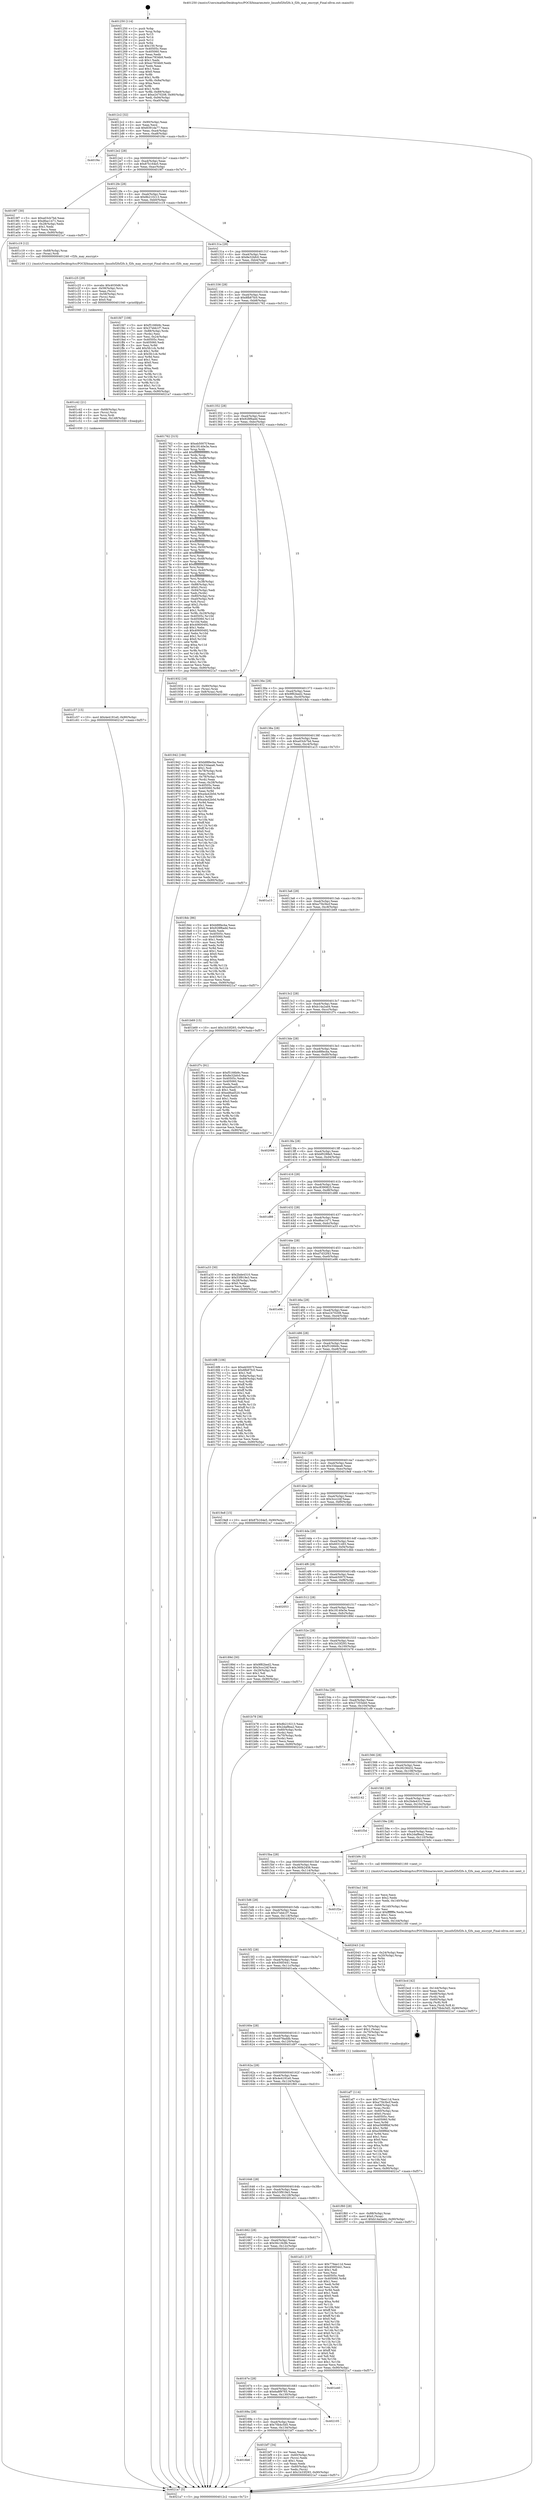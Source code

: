 digraph "0x401250" {
  label = "0x401250 (/mnt/c/Users/mathe/Desktop/tcc/POCII/binaries/extr_linuxfsf2fsf2fs.h_f2fs_may_encrypt_Final-ollvm.out::main(0))"
  labelloc = "t"
  node[shape=record]

  Entry [label="",width=0.3,height=0.3,shape=circle,fillcolor=black,style=filled]
  "0x4012c2" [label="{
     0x4012c2 [32]\l
     | [instrs]\l
     &nbsp;&nbsp;0x4012c2 \<+6\>: mov -0x90(%rbp),%eax\l
     &nbsp;&nbsp;0x4012c8 \<+2\>: mov %eax,%ecx\l
     &nbsp;&nbsp;0x4012ca \<+6\>: sub $0x8391da77,%ecx\l
     &nbsp;&nbsp;0x4012d0 \<+6\>: mov %eax,-0xa4(%rbp)\l
     &nbsp;&nbsp;0x4012d6 \<+6\>: mov %ecx,-0xa8(%rbp)\l
     &nbsp;&nbsp;0x4012dc \<+6\>: je 0000000000401f4c \<main+0xcfc\>\l
  }"]
  "0x401f4c" [label="{
     0x401f4c\l
  }", style=dashed]
  "0x4012e2" [label="{
     0x4012e2 [28]\l
     | [instrs]\l
     &nbsp;&nbsp;0x4012e2 \<+5\>: jmp 00000000004012e7 \<main+0x97\>\l
     &nbsp;&nbsp;0x4012e7 \<+6\>: mov -0xa4(%rbp),%eax\l
     &nbsp;&nbsp;0x4012ed \<+5\>: sub $0x87b164e5,%eax\l
     &nbsp;&nbsp;0x4012f2 \<+6\>: mov %eax,-0xac(%rbp)\l
     &nbsp;&nbsp;0x4012f8 \<+6\>: je 00000000004019f7 \<main+0x7a7\>\l
  }"]
  Exit [label="",width=0.3,height=0.3,shape=circle,fillcolor=black,style=filled,peripheries=2]
  "0x4019f7" [label="{
     0x4019f7 [30]\l
     | [instrs]\l
     &nbsp;&nbsp;0x4019f7 \<+5\>: mov $0xa03cb7bd,%eax\l
     &nbsp;&nbsp;0x4019fc \<+5\>: mov $0xd6ac1471,%ecx\l
     &nbsp;&nbsp;0x401a01 \<+3\>: mov -0x28(%rbp),%edx\l
     &nbsp;&nbsp;0x401a04 \<+3\>: cmp $0x1,%edx\l
     &nbsp;&nbsp;0x401a07 \<+3\>: cmovl %ecx,%eax\l
     &nbsp;&nbsp;0x401a0a \<+6\>: mov %eax,-0x90(%rbp)\l
     &nbsp;&nbsp;0x401a10 \<+5\>: jmp 00000000004021a7 \<main+0xf57\>\l
  }"]
  "0x4012fe" [label="{
     0x4012fe [28]\l
     | [instrs]\l
     &nbsp;&nbsp;0x4012fe \<+5\>: jmp 0000000000401303 \<main+0xb3\>\l
     &nbsp;&nbsp;0x401303 \<+6\>: mov -0xa4(%rbp),%eax\l
     &nbsp;&nbsp;0x401309 \<+5\>: sub $0x8b210213,%eax\l
     &nbsp;&nbsp;0x40130e \<+6\>: mov %eax,-0xb0(%rbp)\l
     &nbsp;&nbsp;0x401314 \<+6\>: je 0000000000401c19 \<main+0x9c9\>\l
  }"]
  "0x401c57" [label="{
     0x401c57 [15]\l
     | [instrs]\l
     &nbsp;&nbsp;0x401c57 \<+10\>: movl $0x4e4191e0,-0x90(%rbp)\l
     &nbsp;&nbsp;0x401c61 \<+5\>: jmp 00000000004021a7 \<main+0xf57\>\l
  }"]
  "0x401c19" [label="{
     0x401c19 [12]\l
     | [instrs]\l
     &nbsp;&nbsp;0x401c19 \<+4\>: mov -0x68(%rbp),%rax\l
     &nbsp;&nbsp;0x401c1d \<+3\>: mov (%rax),%rdi\l
     &nbsp;&nbsp;0x401c20 \<+5\>: call 0000000000401240 \<f2fs_may_encrypt\>\l
     | [calls]\l
     &nbsp;&nbsp;0x401240 \{1\} (/mnt/c/Users/mathe/Desktop/tcc/POCII/binaries/extr_linuxfsf2fsf2fs.h_f2fs_may_encrypt_Final-ollvm.out::f2fs_may_encrypt)\l
  }"]
  "0x40131a" [label="{
     0x40131a [28]\l
     | [instrs]\l
     &nbsp;&nbsp;0x40131a \<+5\>: jmp 000000000040131f \<main+0xcf\>\l
     &nbsp;&nbsp;0x40131f \<+6\>: mov -0xa4(%rbp),%eax\l
     &nbsp;&nbsp;0x401325 \<+5\>: sub $0x8e32bfc0,%eax\l
     &nbsp;&nbsp;0x40132a \<+6\>: mov %eax,-0xb4(%rbp)\l
     &nbsp;&nbsp;0x401330 \<+6\>: je 0000000000401fd7 \<main+0xd87\>\l
  }"]
  "0x401c42" [label="{
     0x401c42 [21]\l
     | [instrs]\l
     &nbsp;&nbsp;0x401c42 \<+4\>: mov -0x68(%rbp),%rcx\l
     &nbsp;&nbsp;0x401c46 \<+3\>: mov (%rcx),%rcx\l
     &nbsp;&nbsp;0x401c49 \<+3\>: mov %rcx,%rdi\l
     &nbsp;&nbsp;0x401c4c \<+6\>: mov %eax,-0x148(%rbp)\l
     &nbsp;&nbsp;0x401c52 \<+5\>: call 0000000000401030 \<free@plt\>\l
     | [calls]\l
     &nbsp;&nbsp;0x401030 \{1\} (unknown)\l
  }"]
  "0x401fd7" [label="{
     0x401fd7 [108]\l
     | [instrs]\l
     &nbsp;&nbsp;0x401fd7 \<+5\>: mov $0xf5166b9c,%eax\l
     &nbsp;&nbsp;0x401fdc \<+5\>: mov $0x37ebb1f7,%ecx\l
     &nbsp;&nbsp;0x401fe1 \<+7\>: mov -0x88(%rbp),%rdx\l
     &nbsp;&nbsp;0x401fe8 \<+2\>: mov (%rdx),%esi\l
     &nbsp;&nbsp;0x401fea \<+3\>: mov %esi,-0x24(%rbp)\l
     &nbsp;&nbsp;0x401fed \<+7\>: mov 0x40505c,%esi\l
     &nbsp;&nbsp;0x401ff4 \<+7\>: mov 0x405060,%edi\l
     &nbsp;&nbsp;0x401ffb \<+3\>: mov %esi,%r8d\l
     &nbsp;&nbsp;0x401ffe \<+7\>: add $0x5fc1cb,%r8d\l
     &nbsp;&nbsp;0x402005 \<+4\>: sub $0x1,%r8d\l
     &nbsp;&nbsp;0x402009 \<+7\>: sub $0x5fc1cb,%r8d\l
     &nbsp;&nbsp;0x402010 \<+4\>: imul %r8d,%esi\l
     &nbsp;&nbsp;0x402014 \<+3\>: and $0x1,%esi\l
     &nbsp;&nbsp;0x402017 \<+3\>: cmp $0x0,%esi\l
     &nbsp;&nbsp;0x40201a \<+4\>: sete %r9b\l
     &nbsp;&nbsp;0x40201e \<+3\>: cmp $0xa,%edi\l
     &nbsp;&nbsp;0x402021 \<+4\>: setl %r10b\l
     &nbsp;&nbsp;0x402025 \<+3\>: mov %r9b,%r11b\l
     &nbsp;&nbsp;0x402028 \<+3\>: and %r10b,%r11b\l
     &nbsp;&nbsp;0x40202b \<+3\>: xor %r10b,%r9b\l
     &nbsp;&nbsp;0x40202e \<+3\>: or %r9b,%r11b\l
     &nbsp;&nbsp;0x402031 \<+4\>: test $0x1,%r11b\l
     &nbsp;&nbsp;0x402035 \<+3\>: cmovne %ecx,%eax\l
     &nbsp;&nbsp;0x402038 \<+6\>: mov %eax,-0x90(%rbp)\l
     &nbsp;&nbsp;0x40203e \<+5\>: jmp 00000000004021a7 \<main+0xf57\>\l
  }"]
  "0x401336" [label="{
     0x401336 [28]\l
     | [instrs]\l
     &nbsp;&nbsp;0x401336 \<+5\>: jmp 000000000040133b \<main+0xeb\>\l
     &nbsp;&nbsp;0x40133b \<+6\>: mov -0xa4(%rbp),%eax\l
     &nbsp;&nbsp;0x401341 \<+5\>: sub $0x8fb87fc0,%eax\l
     &nbsp;&nbsp;0x401346 \<+6\>: mov %eax,-0xb8(%rbp)\l
     &nbsp;&nbsp;0x40134c \<+6\>: je 0000000000401762 \<main+0x512\>\l
  }"]
  "0x401c25" [label="{
     0x401c25 [29]\l
     | [instrs]\l
     &nbsp;&nbsp;0x401c25 \<+10\>: movabs $0x4030d6,%rdi\l
     &nbsp;&nbsp;0x401c2f \<+4\>: mov -0x58(%rbp),%rcx\l
     &nbsp;&nbsp;0x401c33 \<+2\>: mov %eax,(%rcx)\l
     &nbsp;&nbsp;0x401c35 \<+4\>: mov -0x58(%rbp),%rcx\l
     &nbsp;&nbsp;0x401c39 \<+2\>: mov (%rcx),%esi\l
     &nbsp;&nbsp;0x401c3b \<+2\>: mov $0x0,%al\l
     &nbsp;&nbsp;0x401c3d \<+5\>: call 0000000000401040 \<printf@plt\>\l
     | [calls]\l
     &nbsp;&nbsp;0x401040 \{1\} (unknown)\l
  }"]
  "0x401762" [label="{
     0x401762 [315]\l
     | [instrs]\l
     &nbsp;&nbsp;0x401762 \<+5\>: mov $0xeb5007f,%eax\l
     &nbsp;&nbsp;0x401767 \<+5\>: mov $0x18140e3e,%ecx\l
     &nbsp;&nbsp;0x40176c \<+3\>: mov %rsp,%rdx\l
     &nbsp;&nbsp;0x40176f \<+4\>: add $0xfffffffffffffff0,%rdx\l
     &nbsp;&nbsp;0x401773 \<+3\>: mov %rdx,%rsp\l
     &nbsp;&nbsp;0x401776 \<+7\>: mov %rdx,-0x88(%rbp)\l
     &nbsp;&nbsp;0x40177d \<+3\>: mov %rsp,%rdx\l
     &nbsp;&nbsp;0x401780 \<+4\>: add $0xfffffffffffffff0,%rdx\l
     &nbsp;&nbsp;0x401784 \<+3\>: mov %rdx,%rsp\l
     &nbsp;&nbsp;0x401787 \<+3\>: mov %rsp,%rsi\l
     &nbsp;&nbsp;0x40178a \<+4\>: add $0xfffffffffffffff0,%rsi\l
     &nbsp;&nbsp;0x40178e \<+3\>: mov %rsi,%rsp\l
     &nbsp;&nbsp;0x401791 \<+4\>: mov %rsi,-0x80(%rbp)\l
     &nbsp;&nbsp;0x401795 \<+3\>: mov %rsp,%rsi\l
     &nbsp;&nbsp;0x401798 \<+4\>: add $0xfffffffffffffff0,%rsi\l
     &nbsp;&nbsp;0x40179c \<+3\>: mov %rsi,%rsp\l
     &nbsp;&nbsp;0x40179f \<+4\>: mov %rsi,-0x78(%rbp)\l
     &nbsp;&nbsp;0x4017a3 \<+3\>: mov %rsp,%rsi\l
     &nbsp;&nbsp;0x4017a6 \<+4\>: add $0xfffffffffffffff0,%rsi\l
     &nbsp;&nbsp;0x4017aa \<+3\>: mov %rsi,%rsp\l
     &nbsp;&nbsp;0x4017ad \<+4\>: mov %rsi,-0x70(%rbp)\l
     &nbsp;&nbsp;0x4017b1 \<+3\>: mov %rsp,%rsi\l
     &nbsp;&nbsp;0x4017b4 \<+4\>: add $0xfffffffffffffff0,%rsi\l
     &nbsp;&nbsp;0x4017b8 \<+3\>: mov %rsi,%rsp\l
     &nbsp;&nbsp;0x4017bb \<+4\>: mov %rsi,-0x68(%rbp)\l
     &nbsp;&nbsp;0x4017bf \<+3\>: mov %rsp,%rsi\l
     &nbsp;&nbsp;0x4017c2 \<+4\>: add $0xfffffffffffffff0,%rsi\l
     &nbsp;&nbsp;0x4017c6 \<+3\>: mov %rsi,%rsp\l
     &nbsp;&nbsp;0x4017c9 \<+4\>: mov %rsi,-0x60(%rbp)\l
     &nbsp;&nbsp;0x4017cd \<+3\>: mov %rsp,%rsi\l
     &nbsp;&nbsp;0x4017d0 \<+4\>: add $0xfffffffffffffff0,%rsi\l
     &nbsp;&nbsp;0x4017d4 \<+3\>: mov %rsi,%rsp\l
     &nbsp;&nbsp;0x4017d7 \<+4\>: mov %rsi,-0x58(%rbp)\l
     &nbsp;&nbsp;0x4017db \<+3\>: mov %rsp,%rsi\l
     &nbsp;&nbsp;0x4017de \<+4\>: add $0xfffffffffffffff0,%rsi\l
     &nbsp;&nbsp;0x4017e2 \<+3\>: mov %rsi,%rsp\l
     &nbsp;&nbsp;0x4017e5 \<+4\>: mov %rsi,-0x50(%rbp)\l
     &nbsp;&nbsp;0x4017e9 \<+3\>: mov %rsp,%rsi\l
     &nbsp;&nbsp;0x4017ec \<+4\>: add $0xfffffffffffffff0,%rsi\l
     &nbsp;&nbsp;0x4017f0 \<+3\>: mov %rsi,%rsp\l
     &nbsp;&nbsp;0x4017f3 \<+4\>: mov %rsi,-0x48(%rbp)\l
     &nbsp;&nbsp;0x4017f7 \<+3\>: mov %rsp,%rsi\l
     &nbsp;&nbsp;0x4017fa \<+4\>: add $0xfffffffffffffff0,%rsi\l
     &nbsp;&nbsp;0x4017fe \<+3\>: mov %rsi,%rsp\l
     &nbsp;&nbsp;0x401801 \<+4\>: mov %rsi,-0x40(%rbp)\l
     &nbsp;&nbsp;0x401805 \<+3\>: mov %rsp,%rsi\l
     &nbsp;&nbsp;0x401808 \<+4\>: add $0xfffffffffffffff0,%rsi\l
     &nbsp;&nbsp;0x40180c \<+3\>: mov %rsi,%rsp\l
     &nbsp;&nbsp;0x40180f \<+4\>: mov %rsi,-0x38(%rbp)\l
     &nbsp;&nbsp;0x401813 \<+7\>: mov -0x88(%rbp),%rsi\l
     &nbsp;&nbsp;0x40181a \<+6\>: movl $0x0,(%rsi)\l
     &nbsp;&nbsp;0x401820 \<+6\>: mov -0x94(%rbp),%edi\l
     &nbsp;&nbsp;0x401826 \<+2\>: mov %edi,(%rdx)\l
     &nbsp;&nbsp;0x401828 \<+4\>: mov -0x80(%rbp),%rsi\l
     &nbsp;&nbsp;0x40182c \<+7\>: mov -0xa0(%rbp),%r8\l
     &nbsp;&nbsp;0x401833 \<+3\>: mov %r8,(%rsi)\l
     &nbsp;&nbsp;0x401836 \<+3\>: cmpl $0x2,(%rdx)\l
     &nbsp;&nbsp;0x401839 \<+4\>: setne %r9b\l
     &nbsp;&nbsp;0x40183d \<+4\>: and $0x1,%r9b\l
     &nbsp;&nbsp;0x401841 \<+4\>: mov %r9b,-0x29(%rbp)\l
     &nbsp;&nbsp;0x401845 \<+8\>: mov 0x40505c,%r10d\l
     &nbsp;&nbsp;0x40184d \<+8\>: mov 0x405060,%r11d\l
     &nbsp;&nbsp;0x401855 \<+3\>: mov %r10d,%ebx\l
     &nbsp;&nbsp;0x401858 \<+6\>: add $0x40600492,%ebx\l
     &nbsp;&nbsp;0x40185e \<+3\>: sub $0x1,%ebx\l
     &nbsp;&nbsp;0x401861 \<+6\>: sub $0x40600492,%ebx\l
     &nbsp;&nbsp;0x401867 \<+4\>: imul %ebx,%r10d\l
     &nbsp;&nbsp;0x40186b \<+4\>: and $0x1,%r10d\l
     &nbsp;&nbsp;0x40186f \<+4\>: cmp $0x0,%r10d\l
     &nbsp;&nbsp;0x401873 \<+4\>: sete %r9b\l
     &nbsp;&nbsp;0x401877 \<+4\>: cmp $0xa,%r11d\l
     &nbsp;&nbsp;0x40187b \<+4\>: setl %r14b\l
     &nbsp;&nbsp;0x40187f \<+3\>: mov %r9b,%r15b\l
     &nbsp;&nbsp;0x401882 \<+3\>: and %r14b,%r15b\l
     &nbsp;&nbsp;0x401885 \<+3\>: xor %r14b,%r9b\l
     &nbsp;&nbsp;0x401888 \<+3\>: or %r9b,%r15b\l
     &nbsp;&nbsp;0x40188b \<+4\>: test $0x1,%r15b\l
     &nbsp;&nbsp;0x40188f \<+3\>: cmovne %ecx,%eax\l
     &nbsp;&nbsp;0x401892 \<+6\>: mov %eax,-0x90(%rbp)\l
     &nbsp;&nbsp;0x401898 \<+5\>: jmp 00000000004021a7 \<main+0xf57\>\l
  }"]
  "0x401352" [label="{
     0x401352 [28]\l
     | [instrs]\l
     &nbsp;&nbsp;0x401352 \<+5\>: jmp 0000000000401357 \<main+0x107\>\l
     &nbsp;&nbsp;0x401357 \<+6\>: mov -0xa4(%rbp),%eax\l
     &nbsp;&nbsp;0x40135d \<+5\>: sub $0x928f6add,%eax\l
     &nbsp;&nbsp;0x401362 \<+6\>: mov %eax,-0xbc(%rbp)\l
     &nbsp;&nbsp;0x401368 \<+6\>: je 0000000000401932 \<main+0x6e2\>\l
  }"]
  "0x4016b6" [label="{
     0x4016b6\l
  }", style=dashed]
  "0x401932" [label="{
     0x401932 [16]\l
     | [instrs]\l
     &nbsp;&nbsp;0x401932 \<+4\>: mov -0x80(%rbp),%rax\l
     &nbsp;&nbsp;0x401936 \<+3\>: mov (%rax),%rax\l
     &nbsp;&nbsp;0x401939 \<+4\>: mov 0x8(%rax),%rdi\l
     &nbsp;&nbsp;0x40193d \<+5\>: call 0000000000401060 \<atoi@plt\>\l
     | [calls]\l
     &nbsp;&nbsp;0x401060 \{1\} (unknown)\l
  }"]
  "0x40136e" [label="{
     0x40136e [28]\l
     | [instrs]\l
     &nbsp;&nbsp;0x40136e \<+5\>: jmp 0000000000401373 \<main+0x123\>\l
     &nbsp;&nbsp;0x401373 \<+6\>: mov -0xa4(%rbp),%eax\l
     &nbsp;&nbsp;0x401379 \<+5\>: sub $0x9f82bed2,%eax\l
     &nbsp;&nbsp;0x40137e \<+6\>: mov %eax,-0xc0(%rbp)\l
     &nbsp;&nbsp;0x401384 \<+6\>: je 00000000004018dc \<main+0x68c\>\l
  }"]
  "0x401bf7" [label="{
     0x401bf7 [34]\l
     | [instrs]\l
     &nbsp;&nbsp;0x401bf7 \<+2\>: xor %eax,%eax\l
     &nbsp;&nbsp;0x401bf9 \<+4\>: mov -0x60(%rbp),%rcx\l
     &nbsp;&nbsp;0x401bfd \<+2\>: mov (%rcx),%edx\l
     &nbsp;&nbsp;0x401bff \<+3\>: sub $0x1,%eax\l
     &nbsp;&nbsp;0x401c02 \<+2\>: sub %eax,%edx\l
     &nbsp;&nbsp;0x401c04 \<+4\>: mov -0x60(%rbp),%rcx\l
     &nbsp;&nbsp;0x401c08 \<+2\>: mov %edx,(%rcx)\l
     &nbsp;&nbsp;0x401c0a \<+10\>: movl $0x1b33f293,-0x90(%rbp)\l
     &nbsp;&nbsp;0x401c14 \<+5\>: jmp 00000000004021a7 \<main+0xf57\>\l
  }"]
  "0x4018dc" [label="{
     0x4018dc [86]\l
     | [instrs]\l
     &nbsp;&nbsp;0x4018dc \<+5\>: mov $0xb88fecba,%eax\l
     &nbsp;&nbsp;0x4018e1 \<+5\>: mov $0x928f6add,%ecx\l
     &nbsp;&nbsp;0x4018e6 \<+2\>: xor %edx,%edx\l
     &nbsp;&nbsp;0x4018e8 \<+7\>: mov 0x40505c,%esi\l
     &nbsp;&nbsp;0x4018ef \<+7\>: mov 0x405060,%edi\l
     &nbsp;&nbsp;0x4018f6 \<+3\>: sub $0x1,%edx\l
     &nbsp;&nbsp;0x4018f9 \<+3\>: mov %esi,%r8d\l
     &nbsp;&nbsp;0x4018fc \<+3\>: add %edx,%r8d\l
     &nbsp;&nbsp;0x4018ff \<+4\>: imul %r8d,%esi\l
     &nbsp;&nbsp;0x401903 \<+3\>: and $0x1,%esi\l
     &nbsp;&nbsp;0x401906 \<+3\>: cmp $0x0,%esi\l
     &nbsp;&nbsp;0x401909 \<+4\>: sete %r9b\l
     &nbsp;&nbsp;0x40190d \<+3\>: cmp $0xa,%edi\l
     &nbsp;&nbsp;0x401910 \<+4\>: setl %r10b\l
     &nbsp;&nbsp;0x401914 \<+3\>: mov %r9b,%r11b\l
     &nbsp;&nbsp;0x401917 \<+3\>: and %r10b,%r11b\l
     &nbsp;&nbsp;0x40191a \<+3\>: xor %r10b,%r9b\l
     &nbsp;&nbsp;0x40191d \<+3\>: or %r9b,%r11b\l
     &nbsp;&nbsp;0x401920 \<+4\>: test $0x1,%r11b\l
     &nbsp;&nbsp;0x401924 \<+3\>: cmovne %ecx,%eax\l
     &nbsp;&nbsp;0x401927 \<+6\>: mov %eax,-0x90(%rbp)\l
     &nbsp;&nbsp;0x40192d \<+5\>: jmp 00000000004021a7 \<main+0xf57\>\l
  }"]
  "0x40138a" [label="{
     0x40138a [28]\l
     | [instrs]\l
     &nbsp;&nbsp;0x40138a \<+5\>: jmp 000000000040138f \<main+0x13f\>\l
     &nbsp;&nbsp;0x40138f \<+6\>: mov -0xa4(%rbp),%eax\l
     &nbsp;&nbsp;0x401395 \<+5\>: sub $0xa03cb7bd,%eax\l
     &nbsp;&nbsp;0x40139a \<+6\>: mov %eax,-0xc4(%rbp)\l
     &nbsp;&nbsp;0x4013a0 \<+6\>: je 0000000000401a15 \<main+0x7c5\>\l
  }"]
  "0x40169a" [label="{
     0x40169a [28]\l
     | [instrs]\l
     &nbsp;&nbsp;0x40169a \<+5\>: jmp 000000000040169f \<main+0x44f\>\l
     &nbsp;&nbsp;0x40169f \<+6\>: mov -0xa4(%rbp),%eax\l
     &nbsp;&nbsp;0x4016a5 \<+5\>: sub $0x70b4c5d5,%eax\l
     &nbsp;&nbsp;0x4016aa \<+6\>: mov %eax,-0x134(%rbp)\l
     &nbsp;&nbsp;0x4016b0 \<+6\>: je 0000000000401bf7 \<main+0x9a7\>\l
  }"]
  "0x401a15" [label="{
     0x401a15\l
  }", style=dashed]
  "0x4013a6" [label="{
     0x4013a6 [28]\l
     | [instrs]\l
     &nbsp;&nbsp;0x4013a6 \<+5\>: jmp 00000000004013ab \<main+0x15b\>\l
     &nbsp;&nbsp;0x4013ab \<+6\>: mov -0xa4(%rbp),%eax\l
     &nbsp;&nbsp;0x4013b1 \<+5\>: sub $0xa75b3bcf,%eax\l
     &nbsp;&nbsp;0x4013b6 \<+6\>: mov %eax,-0xc8(%rbp)\l
     &nbsp;&nbsp;0x4013bc \<+6\>: je 0000000000401b69 \<main+0x919\>\l
  }"]
  "0x402105" [label="{
     0x402105\l
  }", style=dashed]
  "0x401b69" [label="{
     0x401b69 [15]\l
     | [instrs]\l
     &nbsp;&nbsp;0x401b69 \<+10\>: movl $0x1b33f293,-0x90(%rbp)\l
     &nbsp;&nbsp;0x401b73 \<+5\>: jmp 00000000004021a7 \<main+0xf57\>\l
  }"]
  "0x4013c2" [label="{
     0x4013c2 [28]\l
     | [instrs]\l
     &nbsp;&nbsp;0x4013c2 \<+5\>: jmp 00000000004013c7 \<main+0x177\>\l
     &nbsp;&nbsp;0x4013c7 \<+6\>: mov -0xa4(%rbp),%eax\l
     &nbsp;&nbsp;0x4013cd \<+5\>: sub $0xb14a2ad4,%eax\l
     &nbsp;&nbsp;0x4013d2 \<+6\>: mov %eax,-0xcc(%rbp)\l
     &nbsp;&nbsp;0x4013d8 \<+6\>: je 0000000000401f7c \<main+0xd2c\>\l
  }"]
  "0x40167e" [label="{
     0x40167e [28]\l
     | [instrs]\l
     &nbsp;&nbsp;0x40167e \<+5\>: jmp 0000000000401683 \<main+0x433\>\l
     &nbsp;&nbsp;0x401683 \<+6\>: mov -0xa4(%rbp),%eax\l
     &nbsp;&nbsp;0x401689 \<+5\>: sub $0x6a8f9765,%eax\l
     &nbsp;&nbsp;0x40168e \<+6\>: mov %eax,-0x130(%rbp)\l
     &nbsp;&nbsp;0x401694 \<+6\>: je 0000000000402105 \<main+0xeb5\>\l
  }"]
  "0x401f7c" [label="{
     0x401f7c [91]\l
     | [instrs]\l
     &nbsp;&nbsp;0x401f7c \<+5\>: mov $0xf5166b9c,%eax\l
     &nbsp;&nbsp;0x401f81 \<+5\>: mov $0x8e32bfc0,%ecx\l
     &nbsp;&nbsp;0x401f86 \<+7\>: mov 0x40505c,%edx\l
     &nbsp;&nbsp;0x401f8d \<+7\>: mov 0x405060,%esi\l
     &nbsp;&nbsp;0x401f94 \<+2\>: mov %edx,%edi\l
     &nbsp;&nbsp;0x401f96 \<+6\>: add $0xed6ad520,%edi\l
     &nbsp;&nbsp;0x401f9c \<+3\>: sub $0x1,%edi\l
     &nbsp;&nbsp;0x401f9f \<+6\>: sub $0xed6ad520,%edi\l
     &nbsp;&nbsp;0x401fa5 \<+3\>: imul %edi,%edx\l
     &nbsp;&nbsp;0x401fa8 \<+3\>: and $0x1,%edx\l
     &nbsp;&nbsp;0x401fab \<+3\>: cmp $0x0,%edx\l
     &nbsp;&nbsp;0x401fae \<+4\>: sete %r8b\l
     &nbsp;&nbsp;0x401fb2 \<+3\>: cmp $0xa,%esi\l
     &nbsp;&nbsp;0x401fb5 \<+4\>: setl %r9b\l
     &nbsp;&nbsp;0x401fb9 \<+3\>: mov %r8b,%r10b\l
     &nbsp;&nbsp;0x401fbc \<+3\>: and %r9b,%r10b\l
     &nbsp;&nbsp;0x401fbf \<+3\>: xor %r9b,%r8b\l
     &nbsp;&nbsp;0x401fc2 \<+3\>: or %r8b,%r10b\l
     &nbsp;&nbsp;0x401fc5 \<+4\>: test $0x1,%r10b\l
     &nbsp;&nbsp;0x401fc9 \<+3\>: cmovne %ecx,%eax\l
     &nbsp;&nbsp;0x401fcc \<+6\>: mov %eax,-0x90(%rbp)\l
     &nbsp;&nbsp;0x401fd2 \<+5\>: jmp 00000000004021a7 \<main+0xf57\>\l
  }"]
  "0x4013de" [label="{
     0x4013de [28]\l
     | [instrs]\l
     &nbsp;&nbsp;0x4013de \<+5\>: jmp 00000000004013e3 \<main+0x193\>\l
     &nbsp;&nbsp;0x4013e3 \<+6\>: mov -0xa4(%rbp),%eax\l
     &nbsp;&nbsp;0x4013e9 \<+5\>: sub $0xb88fecba,%eax\l
     &nbsp;&nbsp;0x4013ee \<+6\>: mov %eax,-0xd0(%rbp)\l
     &nbsp;&nbsp;0x4013f4 \<+6\>: je 0000000000402098 \<main+0xe48\>\l
  }"]
  "0x401e40" [label="{
     0x401e40\l
  }", style=dashed]
  "0x402098" [label="{
     0x402098\l
  }", style=dashed]
  "0x4013fa" [label="{
     0x4013fa [28]\l
     | [instrs]\l
     &nbsp;&nbsp;0x4013fa \<+5\>: jmp 00000000004013ff \<main+0x1af\>\l
     &nbsp;&nbsp;0x4013ff \<+6\>: mov -0xa4(%rbp),%eax\l
     &nbsp;&nbsp;0x401405 \<+5\>: sub $0xbf0288e5,%eax\l
     &nbsp;&nbsp;0x40140a \<+6\>: mov %eax,-0xd4(%rbp)\l
     &nbsp;&nbsp;0x401410 \<+6\>: je 0000000000401e16 \<main+0xbc6\>\l
  }"]
  "0x401bcd" [label="{
     0x401bcd [42]\l
     | [instrs]\l
     &nbsp;&nbsp;0x401bcd \<+6\>: mov -0x144(%rbp),%ecx\l
     &nbsp;&nbsp;0x401bd3 \<+3\>: imul %eax,%ecx\l
     &nbsp;&nbsp;0x401bd6 \<+4\>: mov -0x68(%rbp),%rdi\l
     &nbsp;&nbsp;0x401bda \<+3\>: mov (%rdi),%rdi\l
     &nbsp;&nbsp;0x401bdd \<+4\>: mov -0x60(%rbp),%r8\l
     &nbsp;&nbsp;0x401be1 \<+3\>: movslq (%r8),%r8\l
     &nbsp;&nbsp;0x401be4 \<+4\>: mov %ecx,(%rdi,%r8,4)\l
     &nbsp;&nbsp;0x401be8 \<+10\>: movl $0x70b4c5d5,-0x90(%rbp)\l
     &nbsp;&nbsp;0x401bf2 \<+5\>: jmp 00000000004021a7 \<main+0xf57\>\l
  }"]
  "0x401e16" [label="{
     0x401e16\l
  }", style=dashed]
  "0x401416" [label="{
     0x401416 [28]\l
     | [instrs]\l
     &nbsp;&nbsp;0x401416 \<+5\>: jmp 000000000040141b \<main+0x1cb\>\l
     &nbsp;&nbsp;0x40141b \<+6\>: mov -0xa4(%rbp),%eax\l
     &nbsp;&nbsp;0x401421 \<+5\>: sub $0xc8390825,%eax\l
     &nbsp;&nbsp;0x401426 \<+6\>: mov %eax,-0xd8(%rbp)\l
     &nbsp;&nbsp;0x40142c \<+6\>: je 0000000000401d88 \<main+0xb38\>\l
  }"]
  "0x401ba1" [label="{
     0x401ba1 [44]\l
     | [instrs]\l
     &nbsp;&nbsp;0x401ba1 \<+2\>: xor %ecx,%ecx\l
     &nbsp;&nbsp;0x401ba3 \<+5\>: mov $0x2,%edx\l
     &nbsp;&nbsp;0x401ba8 \<+6\>: mov %edx,-0x140(%rbp)\l
     &nbsp;&nbsp;0x401bae \<+1\>: cltd\l
     &nbsp;&nbsp;0x401baf \<+6\>: mov -0x140(%rbp),%esi\l
     &nbsp;&nbsp;0x401bb5 \<+2\>: idiv %esi\l
     &nbsp;&nbsp;0x401bb7 \<+6\>: imul $0xfffffffe,%edx,%edx\l
     &nbsp;&nbsp;0x401bbd \<+3\>: sub $0x1,%ecx\l
     &nbsp;&nbsp;0x401bc0 \<+2\>: sub %ecx,%edx\l
     &nbsp;&nbsp;0x401bc2 \<+6\>: mov %edx,-0x144(%rbp)\l
     &nbsp;&nbsp;0x401bc8 \<+5\>: call 0000000000401160 \<next_i\>\l
     | [calls]\l
     &nbsp;&nbsp;0x401160 \{1\} (/mnt/c/Users/mathe/Desktop/tcc/POCII/binaries/extr_linuxfsf2fsf2fs.h_f2fs_may_encrypt_Final-ollvm.out::next_i)\l
  }"]
  "0x401d88" [label="{
     0x401d88\l
  }", style=dashed]
  "0x401432" [label="{
     0x401432 [28]\l
     | [instrs]\l
     &nbsp;&nbsp;0x401432 \<+5\>: jmp 0000000000401437 \<main+0x1e7\>\l
     &nbsp;&nbsp;0x401437 \<+6\>: mov -0xa4(%rbp),%eax\l
     &nbsp;&nbsp;0x40143d \<+5\>: sub $0xd6ac1471,%eax\l
     &nbsp;&nbsp;0x401442 \<+6\>: mov %eax,-0xdc(%rbp)\l
     &nbsp;&nbsp;0x401448 \<+6\>: je 0000000000401a33 \<main+0x7e3\>\l
  }"]
  "0x401af7" [label="{
     0x401af7 [114]\l
     | [instrs]\l
     &nbsp;&nbsp;0x401af7 \<+5\>: mov $0x776ee11d,%ecx\l
     &nbsp;&nbsp;0x401afc \<+5\>: mov $0xa75b3bcf,%edx\l
     &nbsp;&nbsp;0x401b01 \<+4\>: mov -0x68(%rbp),%rdi\l
     &nbsp;&nbsp;0x401b05 \<+3\>: mov %rax,(%rdi)\l
     &nbsp;&nbsp;0x401b08 \<+4\>: mov -0x60(%rbp),%rax\l
     &nbsp;&nbsp;0x401b0c \<+6\>: movl $0x0,(%rax)\l
     &nbsp;&nbsp;0x401b12 \<+7\>: mov 0x40505c,%esi\l
     &nbsp;&nbsp;0x401b19 \<+8\>: mov 0x405060,%r8d\l
     &nbsp;&nbsp;0x401b21 \<+3\>: mov %esi,%r9d\l
     &nbsp;&nbsp;0x401b24 \<+7\>: add $0xe569f6bf,%r9d\l
     &nbsp;&nbsp;0x401b2b \<+4\>: sub $0x1,%r9d\l
     &nbsp;&nbsp;0x401b2f \<+7\>: sub $0xe569f6bf,%r9d\l
     &nbsp;&nbsp;0x401b36 \<+4\>: imul %r9d,%esi\l
     &nbsp;&nbsp;0x401b3a \<+3\>: and $0x1,%esi\l
     &nbsp;&nbsp;0x401b3d \<+3\>: cmp $0x0,%esi\l
     &nbsp;&nbsp;0x401b40 \<+4\>: sete %r10b\l
     &nbsp;&nbsp;0x401b44 \<+4\>: cmp $0xa,%r8d\l
     &nbsp;&nbsp;0x401b48 \<+4\>: setl %r11b\l
     &nbsp;&nbsp;0x401b4c \<+3\>: mov %r10b,%bl\l
     &nbsp;&nbsp;0x401b4f \<+3\>: and %r11b,%bl\l
     &nbsp;&nbsp;0x401b52 \<+3\>: xor %r11b,%r10b\l
     &nbsp;&nbsp;0x401b55 \<+3\>: or %r10b,%bl\l
     &nbsp;&nbsp;0x401b58 \<+3\>: test $0x1,%bl\l
     &nbsp;&nbsp;0x401b5b \<+3\>: cmovne %edx,%ecx\l
     &nbsp;&nbsp;0x401b5e \<+6\>: mov %ecx,-0x90(%rbp)\l
     &nbsp;&nbsp;0x401b64 \<+5\>: jmp 00000000004021a7 \<main+0xf57\>\l
  }"]
  "0x401a33" [label="{
     0x401a33 [30]\l
     | [instrs]\l
     &nbsp;&nbsp;0x401a33 \<+5\>: mov $0x2bde4310,%eax\l
     &nbsp;&nbsp;0x401a38 \<+5\>: mov $0x53f919e3,%ecx\l
     &nbsp;&nbsp;0x401a3d \<+3\>: mov -0x28(%rbp),%edx\l
     &nbsp;&nbsp;0x401a40 \<+3\>: cmp $0x0,%edx\l
     &nbsp;&nbsp;0x401a43 \<+3\>: cmove %ecx,%eax\l
     &nbsp;&nbsp;0x401a46 \<+6\>: mov %eax,-0x90(%rbp)\l
     &nbsp;&nbsp;0x401a4c \<+5\>: jmp 00000000004021a7 \<main+0xf57\>\l
  }"]
  "0x40144e" [label="{
     0x40144e [28]\l
     | [instrs]\l
     &nbsp;&nbsp;0x40144e \<+5\>: jmp 0000000000401453 \<main+0x203\>\l
     &nbsp;&nbsp;0x401453 \<+6\>: mov -0xa4(%rbp),%eax\l
     &nbsp;&nbsp;0x401459 \<+5\>: sub $0xd7d32f43,%eax\l
     &nbsp;&nbsp;0x40145e \<+6\>: mov %eax,-0xe0(%rbp)\l
     &nbsp;&nbsp;0x401464 \<+6\>: je 0000000000401e96 \<main+0xc46\>\l
  }"]
  "0x401662" [label="{
     0x401662 [28]\l
     | [instrs]\l
     &nbsp;&nbsp;0x401662 \<+5\>: jmp 0000000000401667 \<main+0x417\>\l
     &nbsp;&nbsp;0x401667 \<+6\>: mov -0xa4(%rbp),%eax\l
     &nbsp;&nbsp;0x40166d \<+5\>: sub $0x56c18c9b,%eax\l
     &nbsp;&nbsp;0x401672 \<+6\>: mov %eax,-0x12c(%rbp)\l
     &nbsp;&nbsp;0x401678 \<+6\>: je 0000000000401e40 \<main+0xbf0\>\l
  }"]
  "0x401e96" [label="{
     0x401e96\l
  }", style=dashed]
  "0x40146a" [label="{
     0x40146a [28]\l
     | [instrs]\l
     &nbsp;&nbsp;0x40146a \<+5\>: jmp 000000000040146f \<main+0x21f\>\l
     &nbsp;&nbsp;0x40146f \<+6\>: mov -0xa4(%rbp),%eax\l
     &nbsp;&nbsp;0x401475 \<+5\>: sub $0xe2470208,%eax\l
     &nbsp;&nbsp;0x40147a \<+6\>: mov %eax,-0xe4(%rbp)\l
     &nbsp;&nbsp;0x401480 \<+6\>: je 00000000004016f8 \<main+0x4a8\>\l
  }"]
  "0x401a51" [label="{
     0x401a51 [137]\l
     | [instrs]\l
     &nbsp;&nbsp;0x401a51 \<+5\>: mov $0x776ee11d,%eax\l
     &nbsp;&nbsp;0x401a56 \<+5\>: mov $0x456f3441,%ecx\l
     &nbsp;&nbsp;0x401a5b \<+2\>: mov $0x1,%dl\l
     &nbsp;&nbsp;0x401a5d \<+2\>: xor %esi,%esi\l
     &nbsp;&nbsp;0x401a5f \<+7\>: mov 0x40505c,%edi\l
     &nbsp;&nbsp;0x401a66 \<+8\>: mov 0x405060,%r8d\l
     &nbsp;&nbsp;0x401a6e \<+3\>: sub $0x1,%esi\l
     &nbsp;&nbsp;0x401a71 \<+3\>: mov %edi,%r9d\l
     &nbsp;&nbsp;0x401a74 \<+3\>: add %esi,%r9d\l
     &nbsp;&nbsp;0x401a77 \<+4\>: imul %r9d,%edi\l
     &nbsp;&nbsp;0x401a7b \<+3\>: and $0x1,%edi\l
     &nbsp;&nbsp;0x401a7e \<+3\>: cmp $0x0,%edi\l
     &nbsp;&nbsp;0x401a81 \<+4\>: sete %r10b\l
     &nbsp;&nbsp;0x401a85 \<+4\>: cmp $0xa,%r8d\l
     &nbsp;&nbsp;0x401a89 \<+4\>: setl %r11b\l
     &nbsp;&nbsp;0x401a8d \<+3\>: mov %r10b,%bl\l
     &nbsp;&nbsp;0x401a90 \<+3\>: xor $0xff,%bl\l
     &nbsp;&nbsp;0x401a93 \<+3\>: mov %r11b,%r14b\l
     &nbsp;&nbsp;0x401a96 \<+4\>: xor $0xff,%r14b\l
     &nbsp;&nbsp;0x401a9a \<+3\>: xor $0x0,%dl\l
     &nbsp;&nbsp;0x401a9d \<+3\>: mov %bl,%r15b\l
     &nbsp;&nbsp;0x401aa0 \<+4\>: and $0x0,%r15b\l
     &nbsp;&nbsp;0x401aa4 \<+3\>: and %dl,%r10b\l
     &nbsp;&nbsp;0x401aa7 \<+3\>: mov %r14b,%r12b\l
     &nbsp;&nbsp;0x401aaa \<+4\>: and $0x0,%r12b\l
     &nbsp;&nbsp;0x401aae \<+3\>: and %dl,%r11b\l
     &nbsp;&nbsp;0x401ab1 \<+3\>: or %r10b,%r15b\l
     &nbsp;&nbsp;0x401ab4 \<+3\>: or %r11b,%r12b\l
     &nbsp;&nbsp;0x401ab7 \<+3\>: xor %r12b,%r15b\l
     &nbsp;&nbsp;0x401aba \<+3\>: or %r14b,%bl\l
     &nbsp;&nbsp;0x401abd \<+3\>: xor $0xff,%bl\l
     &nbsp;&nbsp;0x401ac0 \<+3\>: or $0x0,%dl\l
     &nbsp;&nbsp;0x401ac3 \<+2\>: and %dl,%bl\l
     &nbsp;&nbsp;0x401ac5 \<+3\>: or %bl,%r15b\l
     &nbsp;&nbsp;0x401ac8 \<+4\>: test $0x1,%r15b\l
     &nbsp;&nbsp;0x401acc \<+3\>: cmovne %ecx,%eax\l
     &nbsp;&nbsp;0x401acf \<+6\>: mov %eax,-0x90(%rbp)\l
     &nbsp;&nbsp;0x401ad5 \<+5\>: jmp 00000000004021a7 \<main+0xf57\>\l
  }"]
  "0x4016f8" [label="{
     0x4016f8 [106]\l
     | [instrs]\l
     &nbsp;&nbsp;0x4016f8 \<+5\>: mov $0xeb5007f,%eax\l
     &nbsp;&nbsp;0x4016fd \<+5\>: mov $0x8fb87fc0,%ecx\l
     &nbsp;&nbsp;0x401702 \<+2\>: mov $0x1,%dl\l
     &nbsp;&nbsp;0x401704 \<+7\>: mov -0x8a(%rbp),%sil\l
     &nbsp;&nbsp;0x40170b \<+7\>: mov -0x89(%rbp),%dil\l
     &nbsp;&nbsp;0x401712 \<+3\>: mov %sil,%r8b\l
     &nbsp;&nbsp;0x401715 \<+4\>: xor $0xff,%r8b\l
     &nbsp;&nbsp;0x401719 \<+3\>: mov %dil,%r9b\l
     &nbsp;&nbsp;0x40171c \<+4\>: xor $0xff,%r9b\l
     &nbsp;&nbsp;0x401720 \<+3\>: xor $0x1,%dl\l
     &nbsp;&nbsp;0x401723 \<+3\>: mov %r8b,%r10b\l
     &nbsp;&nbsp;0x401726 \<+4\>: and $0xff,%r10b\l
     &nbsp;&nbsp;0x40172a \<+3\>: and %dl,%sil\l
     &nbsp;&nbsp;0x40172d \<+3\>: mov %r9b,%r11b\l
     &nbsp;&nbsp;0x401730 \<+4\>: and $0xff,%r11b\l
     &nbsp;&nbsp;0x401734 \<+3\>: and %dl,%dil\l
     &nbsp;&nbsp;0x401737 \<+3\>: or %sil,%r10b\l
     &nbsp;&nbsp;0x40173a \<+3\>: or %dil,%r11b\l
     &nbsp;&nbsp;0x40173d \<+3\>: xor %r11b,%r10b\l
     &nbsp;&nbsp;0x401740 \<+3\>: or %r9b,%r8b\l
     &nbsp;&nbsp;0x401743 \<+4\>: xor $0xff,%r8b\l
     &nbsp;&nbsp;0x401747 \<+3\>: or $0x1,%dl\l
     &nbsp;&nbsp;0x40174a \<+3\>: and %dl,%r8b\l
     &nbsp;&nbsp;0x40174d \<+3\>: or %r8b,%r10b\l
     &nbsp;&nbsp;0x401750 \<+4\>: test $0x1,%r10b\l
     &nbsp;&nbsp;0x401754 \<+3\>: cmovne %ecx,%eax\l
     &nbsp;&nbsp;0x401757 \<+6\>: mov %eax,-0x90(%rbp)\l
     &nbsp;&nbsp;0x40175d \<+5\>: jmp 00000000004021a7 \<main+0xf57\>\l
  }"]
  "0x401486" [label="{
     0x401486 [28]\l
     | [instrs]\l
     &nbsp;&nbsp;0x401486 \<+5\>: jmp 000000000040148b \<main+0x23b\>\l
     &nbsp;&nbsp;0x40148b \<+6\>: mov -0xa4(%rbp),%eax\l
     &nbsp;&nbsp;0x401491 \<+5\>: sub $0xf5166b9c,%eax\l
     &nbsp;&nbsp;0x401496 \<+6\>: mov %eax,-0xe8(%rbp)\l
     &nbsp;&nbsp;0x40149c \<+6\>: je 000000000040218f \<main+0xf3f\>\l
  }"]
  "0x4021a7" [label="{
     0x4021a7 [5]\l
     | [instrs]\l
     &nbsp;&nbsp;0x4021a7 \<+5\>: jmp 00000000004012c2 \<main+0x72\>\l
  }"]
  "0x401250" [label="{
     0x401250 [114]\l
     | [instrs]\l
     &nbsp;&nbsp;0x401250 \<+1\>: push %rbp\l
     &nbsp;&nbsp;0x401251 \<+3\>: mov %rsp,%rbp\l
     &nbsp;&nbsp;0x401254 \<+2\>: push %r15\l
     &nbsp;&nbsp;0x401256 \<+2\>: push %r14\l
     &nbsp;&nbsp;0x401258 \<+2\>: push %r12\l
     &nbsp;&nbsp;0x40125a \<+1\>: push %rbx\l
     &nbsp;&nbsp;0x40125b \<+7\>: sub $0x150,%rsp\l
     &nbsp;&nbsp;0x401262 \<+7\>: mov 0x40505c,%eax\l
     &nbsp;&nbsp;0x401269 \<+7\>: mov 0x405060,%ecx\l
     &nbsp;&nbsp;0x401270 \<+2\>: mov %eax,%edx\l
     &nbsp;&nbsp;0x401272 \<+6\>: add $0xec7834b9,%edx\l
     &nbsp;&nbsp;0x401278 \<+3\>: sub $0x1,%edx\l
     &nbsp;&nbsp;0x40127b \<+6\>: sub $0xec7834b9,%edx\l
     &nbsp;&nbsp;0x401281 \<+3\>: imul %edx,%eax\l
     &nbsp;&nbsp;0x401284 \<+3\>: and $0x1,%eax\l
     &nbsp;&nbsp;0x401287 \<+3\>: cmp $0x0,%eax\l
     &nbsp;&nbsp;0x40128a \<+4\>: sete %r8b\l
     &nbsp;&nbsp;0x40128e \<+4\>: and $0x1,%r8b\l
     &nbsp;&nbsp;0x401292 \<+7\>: mov %r8b,-0x8a(%rbp)\l
     &nbsp;&nbsp;0x401299 \<+3\>: cmp $0xa,%ecx\l
     &nbsp;&nbsp;0x40129c \<+4\>: setl %r8b\l
     &nbsp;&nbsp;0x4012a0 \<+4\>: and $0x1,%r8b\l
     &nbsp;&nbsp;0x4012a4 \<+7\>: mov %r8b,-0x89(%rbp)\l
     &nbsp;&nbsp;0x4012ab \<+10\>: movl $0xe2470208,-0x90(%rbp)\l
     &nbsp;&nbsp;0x4012b5 \<+6\>: mov %edi,-0x94(%rbp)\l
     &nbsp;&nbsp;0x4012bb \<+7\>: mov %rsi,-0xa0(%rbp)\l
  }"]
  "0x401646" [label="{
     0x401646 [28]\l
     | [instrs]\l
     &nbsp;&nbsp;0x401646 \<+5\>: jmp 000000000040164b \<main+0x3fb\>\l
     &nbsp;&nbsp;0x40164b \<+6\>: mov -0xa4(%rbp),%eax\l
     &nbsp;&nbsp;0x401651 \<+5\>: sub $0x53f919e3,%eax\l
     &nbsp;&nbsp;0x401656 \<+6\>: mov %eax,-0x128(%rbp)\l
     &nbsp;&nbsp;0x40165c \<+6\>: je 0000000000401a51 \<main+0x801\>\l
  }"]
  "0x401f60" [label="{
     0x401f60 [28]\l
     | [instrs]\l
     &nbsp;&nbsp;0x401f60 \<+7\>: mov -0x88(%rbp),%rax\l
     &nbsp;&nbsp;0x401f67 \<+6\>: movl $0x0,(%rax)\l
     &nbsp;&nbsp;0x401f6d \<+10\>: movl $0xb14a2ad4,-0x90(%rbp)\l
     &nbsp;&nbsp;0x401f77 \<+5\>: jmp 00000000004021a7 \<main+0xf57\>\l
  }"]
  "0x40218f" [label="{
     0x40218f\l
  }", style=dashed]
  "0x4014a2" [label="{
     0x4014a2 [28]\l
     | [instrs]\l
     &nbsp;&nbsp;0x4014a2 \<+5\>: jmp 00000000004014a7 \<main+0x257\>\l
     &nbsp;&nbsp;0x4014a7 \<+6\>: mov -0xa4(%rbp),%eax\l
     &nbsp;&nbsp;0x4014ad \<+5\>: sub $0x33daea6,%eax\l
     &nbsp;&nbsp;0x4014b2 \<+6\>: mov %eax,-0xec(%rbp)\l
     &nbsp;&nbsp;0x4014b8 \<+6\>: je 00000000004019e8 \<main+0x798\>\l
  }"]
  "0x40162a" [label="{
     0x40162a [28]\l
     | [instrs]\l
     &nbsp;&nbsp;0x40162a \<+5\>: jmp 000000000040162f \<main+0x3df\>\l
     &nbsp;&nbsp;0x40162f \<+6\>: mov -0xa4(%rbp),%eax\l
     &nbsp;&nbsp;0x401635 \<+5\>: sub $0x4e4191e0,%eax\l
     &nbsp;&nbsp;0x40163a \<+6\>: mov %eax,-0x124(%rbp)\l
     &nbsp;&nbsp;0x401640 \<+6\>: je 0000000000401f60 \<main+0xd10\>\l
  }"]
  "0x4019e8" [label="{
     0x4019e8 [15]\l
     | [instrs]\l
     &nbsp;&nbsp;0x4019e8 \<+10\>: movl $0x87b164e5,-0x90(%rbp)\l
     &nbsp;&nbsp;0x4019f2 \<+5\>: jmp 00000000004021a7 \<main+0xf57\>\l
  }"]
  "0x4014be" [label="{
     0x4014be [28]\l
     | [instrs]\l
     &nbsp;&nbsp;0x4014be \<+5\>: jmp 00000000004014c3 \<main+0x273\>\l
     &nbsp;&nbsp;0x4014c3 \<+6\>: mov -0xa4(%rbp),%eax\l
     &nbsp;&nbsp;0x4014c9 \<+5\>: sub $0x3ccc24f,%eax\l
     &nbsp;&nbsp;0x4014ce \<+6\>: mov %eax,-0xf0(%rbp)\l
     &nbsp;&nbsp;0x4014d4 \<+6\>: je 00000000004018bb \<main+0x66b\>\l
  }"]
  "0x401d97" [label="{
     0x401d97\l
  }", style=dashed]
  "0x4018bb" [label="{
     0x4018bb\l
  }", style=dashed]
  "0x4014da" [label="{
     0x4014da [28]\l
     | [instrs]\l
     &nbsp;&nbsp;0x4014da \<+5\>: jmp 00000000004014df \<main+0x28f\>\l
     &nbsp;&nbsp;0x4014df \<+6\>: mov -0xa4(%rbp),%eax\l
     &nbsp;&nbsp;0x4014e5 \<+5\>: sub $0x6031493,%eax\l
     &nbsp;&nbsp;0x4014ea \<+6\>: mov %eax,-0xf4(%rbp)\l
     &nbsp;&nbsp;0x4014f0 \<+6\>: je 0000000000401dbb \<main+0xb6b\>\l
  }"]
  "0x40160e" [label="{
     0x40160e [28]\l
     | [instrs]\l
     &nbsp;&nbsp;0x40160e \<+5\>: jmp 0000000000401613 \<main+0x3c3\>\l
     &nbsp;&nbsp;0x401613 \<+6\>: mov -0xa4(%rbp),%eax\l
     &nbsp;&nbsp;0x401619 \<+5\>: sub $0x4978addb,%eax\l
     &nbsp;&nbsp;0x40161e \<+6\>: mov %eax,-0x120(%rbp)\l
     &nbsp;&nbsp;0x401624 \<+6\>: je 0000000000401d97 \<main+0xb47\>\l
  }"]
  "0x401dbb" [label="{
     0x401dbb\l
  }", style=dashed]
  "0x4014f6" [label="{
     0x4014f6 [28]\l
     | [instrs]\l
     &nbsp;&nbsp;0x4014f6 \<+5\>: jmp 00000000004014fb \<main+0x2ab\>\l
     &nbsp;&nbsp;0x4014fb \<+6\>: mov -0xa4(%rbp),%eax\l
     &nbsp;&nbsp;0x401501 \<+5\>: sub $0xeb5007f,%eax\l
     &nbsp;&nbsp;0x401506 \<+6\>: mov %eax,-0xf8(%rbp)\l
     &nbsp;&nbsp;0x40150c \<+6\>: je 0000000000402053 \<main+0xe03\>\l
  }"]
  "0x401ada" [label="{
     0x401ada [29]\l
     | [instrs]\l
     &nbsp;&nbsp;0x401ada \<+4\>: mov -0x70(%rbp),%rax\l
     &nbsp;&nbsp;0x401ade \<+6\>: movl $0x1,(%rax)\l
     &nbsp;&nbsp;0x401ae4 \<+4\>: mov -0x70(%rbp),%rax\l
     &nbsp;&nbsp;0x401ae8 \<+3\>: movslq (%rax),%rax\l
     &nbsp;&nbsp;0x401aeb \<+4\>: shl $0x2,%rax\l
     &nbsp;&nbsp;0x401aef \<+3\>: mov %rax,%rdi\l
     &nbsp;&nbsp;0x401af2 \<+5\>: call 0000000000401050 \<malloc@plt\>\l
     | [calls]\l
     &nbsp;&nbsp;0x401050 \{1\} (unknown)\l
  }"]
  "0x402053" [label="{
     0x402053\l
  }", style=dashed]
  "0x401512" [label="{
     0x401512 [28]\l
     | [instrs]\l
     &nbsp;&nbsp;0x401512 \<+5\>: jmp 0000000000401517 \<main+0x2c7\>\l
     &nbsp;&nbsp;0x401517 \<+6\>: mov -0xa4(%rbp),%eax\l
     &nbsp;&nbsp;0x40151d \<+5\>: sub $0x18140e3e,%eax\l
     &nbsp;&nbsp;0x401522 \<+6\>: mov %eax,-0xfc(%rbp)\l
     &nbsp;&nbsp;0x401528 \<+6\>: je 000000000040189d \<main+0x64d\>\l
  }"]
  "0x4015f2" [label="{
     0x4015f2 [28]\l
     | [instrs]\l
     &nbsp;&nbsp;0x4015f2 \<+5\>: jmp 00000000004015f7 \<main+0x3a7\>\l
     &nbsp;&nbsp;0x4015f7 \<+6\>: mov -0xa4(%rbp),%eax\l
     &nbsp;&nbsp;0x4015fd \<+5\>: sub $0x456f3441,%eax\l
     &nbsp;&nbsp;0x401602 \<+6\>: mov %eax,-0x11c(%rbp)\l
     &nbsp;&nbsp;0x401608 \<+6\>: je 0000000000401ada \<main+0x88a\>\l
  }"]
  "0x40189d" [label="{
     0x40189d [30]\l
     | [instrs]\l
     &nbsp;&nbsp;0x40189d \<+5\>: mov $0x9f82bed2,%eax\l
     &nbsp;&nbsp;0x4018a2 \<+5\>: mov $0x3ccc24f,%ecx\l
     &nbsp;&nbsp;0x4018a7 \<+3\>: mov -0x29(%rbp),%dl\l
     &nbsp;&nbsp;0x4018aa \<+3\>: test $0x1,%dl\l
     &nbsp;&nbsp;0x4018ad \<+3\>: cmovne %ecx,%eax\l
     &nbsp;&nbsp;0x4018b0 \<+6\>: mov %eax,-0x90(%rbp)\l
     &nbsp;&nbsp;0x4018b6 \<+5\>: jmp 00000000004021a7 \<main+0xf57\>\l
  }"]
  "0x40152e" [label="{
     0x40152e [28]\l
     | [instrs]\l
     &nbsp;&nbsp;0x40152e \<+5\>: jmp 0000000000401533 \<main+0x2e3\>\l
     &nbsp;&nbsp;0x401533 \<+6\>: mov -0xa4(%rbp),%eax\l
     &nbsp;&nbsp;0x401539 \<+5\>: sub $0x1b33f293,%eax\l
     &nbsp;&nbsp;0x40153e \<+6\>: mov %eax,-0x100(%rbp)\l
     &nbsp;&nbsp;0x401544 \<+6\>: je 0000000000401b78 \<main+0x928\>\l
  }"]
  "0x401942" [label="{
     0x401942 [166]\l
     | [instrs]\l
     &nbsp;&nbsp;0x401942 \<+5\>: mov $0xb88fecba,%ecx\l
     &nbsp;&nbsp;0x401947 \<+5\>: mov $0x33daea6,%edx\l
     &nbsp;&nbsp;0x40194c \<+3\>: mov $0x1,%sil\l
     &nbsp;&nbsp;0x40194f \<+4\>: mov -0x78(%rbp),%rdi\l
     &nbsp;&nbsp;0x401953 \<+2\>: mov %eax,(%rdi)\l
     &nbsp;&nbsp;0x401955 \<+4\>: mov -0x78(%rbp),%rdi\l
     &nbsp;&nbsp;0x401959 \<+2\>: mov (%rdi),%eax\l
     &nbsp;&nbsp;0x40195b \<+3\>: mov %eax,-0x28(%rbp)\l
     &nbsp;&nbsp;0x40195e \<+7\>: mov 0x40505c,%eax\l
     &nbsp;&nbsp;0x401965 \<+8\>: mov 0x405060,%r8d\l
     &nbsp;&nbsp;0x40196d \<+3\>: mov %eax,%r9d\l
     &nbsp;&nbsp;0x401970 \<+7\>: add $0xa4a42b0d,%r9d\l
     &nbsp;&nbsp;0x401977 \<+4\>: sub $0x1,%r9d\l
     &nbsp;&nbsp;0x40197b \<+7\>: sub $0xa4a42b0d,%r9d\l
     &nbsp;&nbsp;0x401982 \<+4\>: imul %r9d,%eax\l
     &nbsp;&nbsp;0x401986 \<+3\>: and $0x1,%eax\l
     &nbsp;&nbsp;0x401989 \<+3\>: cmp $0x0,%eax\l
     &nbsp;&nbsp;0x40198c \<+4\>: sete %r10b\l
     &nbsp;&nbsp;0x401990 \<+4\>: cmp $0xa,%r8d\l
     &nbsp;&nbsp;0x401994 \<+4\>: setl %r11b\l
     &nbsp;&nbsp;0x401998 \<+3\>: mov %r10b,%bl\l
     &nbsp;&nbsp;0x40199b \<+3\>: xor $0xff,%bl\l
     &nbsp;&nbsp;0x40199e \<+3\>: mov %r11b,%r14b\l
     &nbsp;&nbsp;0x4019a1 \<+4\>: xor $0xff,%r14b\l
     &nbsp;&nbsp;0x4019a5 \<+4\>: xor $0x0,%sil\l
     &nbsp;&nbsp;0x4019a9 \<+3\>: mov %bl,%r15b\l
     &nbsp;&nbsp;0x4019ac \<+4\>: and $0x0,%r15b\l
     &nbsp;&nbsp;0x4019b0 \<+3\>: and %sil,%r10b\l
     &nbsp;&nbsp;0x4019b3 \<+3\>: mov %r14b,%r12b\l
     &nbsp;&nbsp;0x4019b6 \<+4\>: and $0x0,%r12b\l
     &nbsp;&nbsp;0x4019ba \<+3\>: and %sil,%r11b\l
     &nbsp;&nbsp;0x4019bd \<+3\>: or %r10b,%r15b\l
     &nbsp;&nbsp;0x4019c0 \<+3\>: or %r11b,%r12b\l
     &nbsp;&nbsp;0x4019c3 \<+3\>: xor %r12b,%r15b\l
     &nbsp;&nbsp;0x4019c6 \<+3\>: or %r14b,%bl\l
     &nbsp;&nbsp;0x4019c9 \<+3\>: xor $0xff,%bl\l
     &nbsp;&nbsp;0x4019cc \<+4\>: or $0x0,%sil\l
     &nbsp;&nbsp;0x4019d0 \<+3\>: and %sil,%bl\l
     &nbsp;&nbsp;0x4019d3 \<+3\>: or %bl,%r15b\l
     &nbsp;&nbsp;0x4019d6 \<+4\>: test $0x1,%r15b\l
     &nbsp;&nbsp;0x4019da \<+3\>: cmovne %edx,%ecx\l
     &nbsp;&nbsp;0x4019dd \<+6\>: mov %ecx,-0x90(%rbp)\l
     &nbsp;&nbsp;0x4019e3 \<+5\>: jmp 00000000004021a7 \<main+0xf57\>\l
  }"]
  "0x402043" [label="{
     0x402043 [16]\l
     | [instrs]\l
     &nbsp;&nbsp;0x402043 \<+3\>: mov -0x24(%rbp),%eax\l
     &nbsp;&nbsp;0x402046 \<+4\>: lea -0x20(%rbp),%rsp\l
     &nbsp;&nbsp;0x40204a \<+1\>: pop %rbx\l
     &nbsp;&nbsp;0x40204b \<+2\>: pop %r12\l
     &nbsp;&nbsp;0x40204d \<+2\>: pop %r14\l
     &nbsp;&nbsp;0x40204f \<+2\>: pop %r15\l
     &nbsp;&nbsp;0x402051 \<+1\>: pop %rbp\l
     &nbsp;&nbsp;0x402052 \<+1\>: ret\l
  }"]
  "0x401b78" [label="{
     0x401b78 [36]\l
     | [instrs]\l
     &nbsp;&nbsp;0x401b78 \<+5\>: mov $0x8b210213,%eax\l
     &nbsp;&nbsp;0x401b7d \<+5\>: mov $0x2daf8ea2,%ecx\l
     &nbsp;&nbsp;0x401b82 \<+4\>: mov -0x60(%rbp),%rdx\l
     &nbsp;&nbsp;0x401b86 \<+2\>: mov (%rdx),%esi\l
     &nbsp;&nbsp;0x401b88 \<+4\>: mov -0x70(%rbp),%rdx\l
     &nbsp;&nbsp;0x401b8c \<+2\>: cmp (%rdx),%esi\l
     &nbsp;&nbsp;0x401b8e \<+3\>: cmovl %ecx,%eax\l
     &nbsp;&nbsp;0x401b91 \<+6\>: mov %eax,-0x90(%rbp)\l
     &nbsp;&nbsp;0x401b97 \<+5\>: jmp 00000000004021a7 \<main+0xf57\>\l
  }"]
  "0x40154a" [label="{
     0x40154a [28]\l
     | [instrs]\l
     &nbsp;&nbsp;0x40154a \<+5\>: jmp 000000000040154f \<main+0x2ff\>\l
     &nbsp;&nbsp;0x40154f \<+6\>: mov -0xa4(%rbp),%eax\l
     &nbsp;&nbsp;0x401555 \<+5\>: sub $0x27355eb0,%eax\l
     &nbsp;&nbsp;0x40155a \<+6\>: mov %eax,-0x104(%rbp)\l
     &nbsp;&nbsp;0x401560 \<+6\>: je 0000000000401cf9 \<main+0xaa9\>\l
  }"]
  "0x4015d6" [label="{
     0x4015d6 [28]\l
     | [instrs]\l
     &nbsp;&nbsp;0x4015d6 \<+5\>: jmp 00000000004015db \<main+0x38b\>\l
     &nbsp;&nbsp;0x4015db \<+6\>: mov -0xa4(%rbp),%eax\l
     &nbsp;&nbsp;0x4015e1 \<+5\>: sub $0x37ebb1f7,%eax\l
     &nbsp;&nbsp;0x4015e6 \<+6\>: mov %eax,-0x118(%rbp)\l
     &nbsp;&nbsp;0x4015ec \<+6\>: je 0000000000402043 \<main+0xdf3\>\l
  }"]
  "0x401cf9" [label="{
     0x401cf9\l
  }", style=dashed]
  "0x401566" [label="{
     0x401566 [28]\l
     | [instrs]\l
     &nbsp;&nbsp;0x401566 \<+5\>: jmp 000000000040156b \<main+0x31b\>\l
     &nbsp;&nbsp;0x40156b \<+6\>: mov -0xa4(%rbp),%eax\l
     &nbsp;&nbsp;0x401571 \<+5\>: sub $0x28236432,%eax\l
     &nbsp;&nbsp;0x401576 \<+6\>: mov %eax,-0x108(%rbp)\l
     &nbsp;&nbsp;0x40157c \<+6\>: je 0000000000402142 \<main+0xef2\>\l
  }"]
  "0x401f2e" [label="{
     0x401f2e\l
  }", style=dashed]
  "0x402142" [label="{
     0x402142\l
  }", style=dashed]
  "0x401582" [label="{
     0x401582 [28]\l
     | [instrs]\l
     &nbsp;&nbsp;0x401582 \<+5\>: jmp 0000000000401587 \<main+0x337\>\l
     &nbsp;&nbsp;0x401587 \<+6\>: mov -0xa4(%rbp),%eax\l
     &nbsp;&nbsp;0x40158d \<+5\>: sub $0x2bde4310,%eax\l
     &nbsp;&nbsp;0x401592 \<+6\>: mov %eax,-0x10c(%rbp)\l
     &nbsp;&nbsp;0x401598 \<+6\>: je 0000000000401f3d \<main+0xced\>\l
  }"]
  "0x4015ba" [label="{
     0x4015ba [28]\l
     | [instrs]\l
     &nbsp;&nbsp;0x4015ba \<+5\>: jmp 00000000004015bf \<main+0x36f\>\l
     &nbsp;&nbsp;0x4015bf \<+6\>: mov -0xa4(%rbp),%eax\l
     &nbsp;&nbsp;0x4015c5 \<+5\>: sub $0x360b2458,%eax\l
     &nbsp;&nbsp;0x4015ca \<+6\>: mov %eax,-0x114(%rbp)\l
     &nbsp;&nbsp;0x4015d0 \<+6\>: je 0000000000401f2e \<main+0xcde\>\l
  }"]
  "0x401f3d" [label="{
     0x401f3d\l
  }", style=dashed]
  "0x40159e" [label="{
     0x40159e [28]\l
     | [instrs]\l
     &nbsp;&nbsp;0x40159e \<+5\>: jmp 00000000004015a3 \<main+0x353\>\l
     &nbsp;&nbsp;0x4015a3 \<+6\>: mov -0xa4(%rbp),%eax\l
     &nbsp;&nbsp;0x4015a9 \<+5\>: sub $0x2daf8ea2,%eax\l
     &nbsp;&nbsp;0x4015ae \<+6\>: mov %eax,-0x110(%rbp)\l
     &nbsp;&nbsp;0x4015b4 \<+6\>: je 0000000000401b9c \<main+0x94c\>\l
  }"]
  "0x401b9c" [label="{
     0x401b9c [5]\l
     | [instrs]\l
     &nbsp;&nbsp;0x401b9c \<+5\>: call 0000000000401160 \<next_i\>\l
     | [calls]\l
     &nbsp;&nbsp;0x401160 \{1\} (/mnt/c/Users/mathe/Desktop/tcc/POCII/binaries/extr_linuxfsf2fsf2fs.h_f2fs_may_encrypt_Final-ollvm.out::next_i)\l
  }"]
  Entry -> "0x401250" [label=" 1"]
  "0x4012c2" -> "0x401f4c" [label=" 0"]
  "0x4012c2" -> "0x4012e2" [label=" 20"]
  "0x402043" -> Exit [label=" 1"]
  "0x4012e2" -> "0x4019f7" [label=" 1"]
  "0x4012e2" -> "0x4012fe" [label=" 19"]
  "0x401fd7" -> "0x4021a7" [label=" 1"]
  "0x4012fe" -> "0x401c19" [label=" 1"]
  "0x4012fe" -> "0x40131a" [label=" 18"]
  "0x401f7c" -> "0x4021a7" [label=" 1"]
  "0x40131a" -> "0x401fd7" [label=" 1"]
  "0x40131a" -> "0x401336" [label=" 17"]
  "0x401f60" -> "0x4021a7" [label=" 1"]
  "0x401336" -> "0x401762" [label=" 1"]
  "0x401336" -> "0x401352" [label=" 16"]
  "0x401c57" -> "0x4021a7" [label=" 1"]
  "0x401352" -> "0x401932" [label=" 1"]
  "0x401352" -> "0x40136e" [label=" 15"]
  "0x401c42" -> "0x401c57" [label=" 1"]
  "0x40136e" -> "0x4018dc" [label=" 1"]
  "0x40136e" -> "0x40138a" [label=" 14"]
  "0x401c25" -> "0x401c42" [label=" 1"]
  "0x40138a" -> "0x401a15" [label=" 0"]
  "0x40138a" -> "0x4013a6" [label=" 14"]
  "0x401bf7" -> "0x4021a7" [label=" 1"]
  "0x4013a6" -> "0x401b69" [label=" 1"]
  "0x4013a6" -> "0x4013c2" [label=" 13"]
  "0x40169a" -> "0x4016b6" [label=" 0"]
  "0x4013c2" -> "0x401f7c" [label=" 1"]
  "0x4013c2" -> "0x4013de" [label=" 12"]
  "0x401c19" -> "0x401c25" [label=" 1"]
  "0x4013de" -> "0x402098" [label=" 0"]
  "0x4013de" -> "0x4013fa" [label=" 12"]
  "0x40167e" -> "0x40169a" [label=" 1"]
  "0x4013fa" -> "0x401e16" [label=" 0"]
  "0x4013fa" -> "0x401416" [label=" 12"]
  "0x40169a" -> "0x401bf7" [label=" 1"]
  "0x401416" -> "0x401d88" [label=" 0"]
  "0x401416" -> "0x401432" [label=" 12"]
  "0x401662" -> "0x40167e" [label=" 1"]
  "0x401432" -> "0x401a33" [label=" 1"]
  "0x401432" -> "0x40144e" [label=" 11"]
  "0x401662" -> "0x401e40" [label=" 0"]
  "0x40144e" -> "0x401e96" [label=" 0"]
  "0x40144e" -> "0x40146a" [label=" 11"]
  "0x40167e" -> "0x402105" [label=" 0"]
  "0x40146a" -> "0x4016f8" [label=" 1"]
  "0x40146a" -> "0x401486" [label=" 10"]
  "0x4016f8" -> "0x4021a7" [label=" 1"]
  "0x401250" -> "0x4012c2" [label=" 1"]
  "0x4021a7" -> "0x4012c2" [label=" 19"]
  "0x401bcd" -> "0x4021a7" [label=" 1"]
  "0x401762" -> "0x4021a7" [label=" 1"]
  "0x401b9c" -> "0x401ba1" [label=" 1"]
  "0x401486" -> "0x40218f" [label=" 0"]
  "0x401486" -> "0x4014a2" [label=" 10"]
  "0x401b78" -> "0x4021a7" [label=" 2"]
  "0x4014a2" -> "0x4019e8" [label=" 1"]
  "0x4014a2" -> "0x4014be" [label=" 9"]
  "0x401af7" -> "0x4021a7" [label=" 1"]
  "0x4014be" -> "0x4018bb" [label=" 0"]
  "0x4014be" -> "0x4014da" [label=" 9"]
  "0x401ada" -> "0x401af7" [label=" 1"]
  "0x4014da" -> "0x401dbb" [label=" 0"]
  "0x4014da" -> "0x4014f6" [label=" 9"]
  "0x401646" -> "0x401662" [label=" 1"]
  "0x4014f6" -> "0x402053" [label=" 0"]
  "0x4014f6" -> "0x401512" [label=" 9"]
  "0x401646" -> "0x401a51" [label=" 1"]
  "0x401512" -> "0x40189d" [label=" 1"]
  "0x401512" -> "0x40152e" [label=" 8"]
  "0x40189d" -> "0x4021a7" [label=" 1"]
  "0x4018dc" -> "0x4021a7" [label=" 1"]
  "0x401932" -> "0x401942" [label=" 1"]
  "0x401942" -> "0x4021a7" [label=" 1"]
  "0x4019e8" -> "0x4021a7" [label=" 1"]
  "0x4019f7" -> "0x4021a7" [label=" 1"]
  "0x401a33" -> "0x4021a7" [label=" 1"]
  "0x40162a" -> "0x401646" [label=" 2"]
  "0x40152e" -> "0x401b78" [label=" 2"]
  "0x40152e" -> "0x40154a" [label=" 6"]
  "0x40162a" -> "0x401f60" [label=" 1"]
  "0x40154a" -> "0x401cf9" [label=" 0"]
  "0x40154a" -> "0x401566" [label=" 6"]
  "0x40160e" -> "0x40162a" [label=" 3"]
  "0x401566" -> "0x402142" [label=" 0"]
  "0x401566" -> "0x401582" [label=" 6"]
  "0x40160e" -> "0x401d97" [label=" 0"]
  "0x401582" -> "0x401f3d" [label=" 0"]
  "0x401582" -> "0x40159e" [label=" 6"]
  "0x4015f2" -> "0x40160e" [label=" 3"]
  "0x40159e" -> "0x401b9c" [label=" 1"]
  "0x40159e" -> "0x4015ba" [label=" 5"]
  "0x401a51" -> "0x4021a7" [label=" 1"]
  "0x4015ba" -> "0x401f2e" [label=" 0"]
  "0x4015ba" -> "0x4015d6" [label=" 5"]
  "0x401b69" -> "0x4021a7" [label=" 1"]
  "0x4015d6" -> "0x402043" [label=" 1"]
  "0x4015d6" -> "0x4015f2" [label=" 4"]
  "0x401ba1" -> "0x401bcd" [label=" 1"]
  "0x4015f2" -> "0x401ada" [label=" 1"]
}
